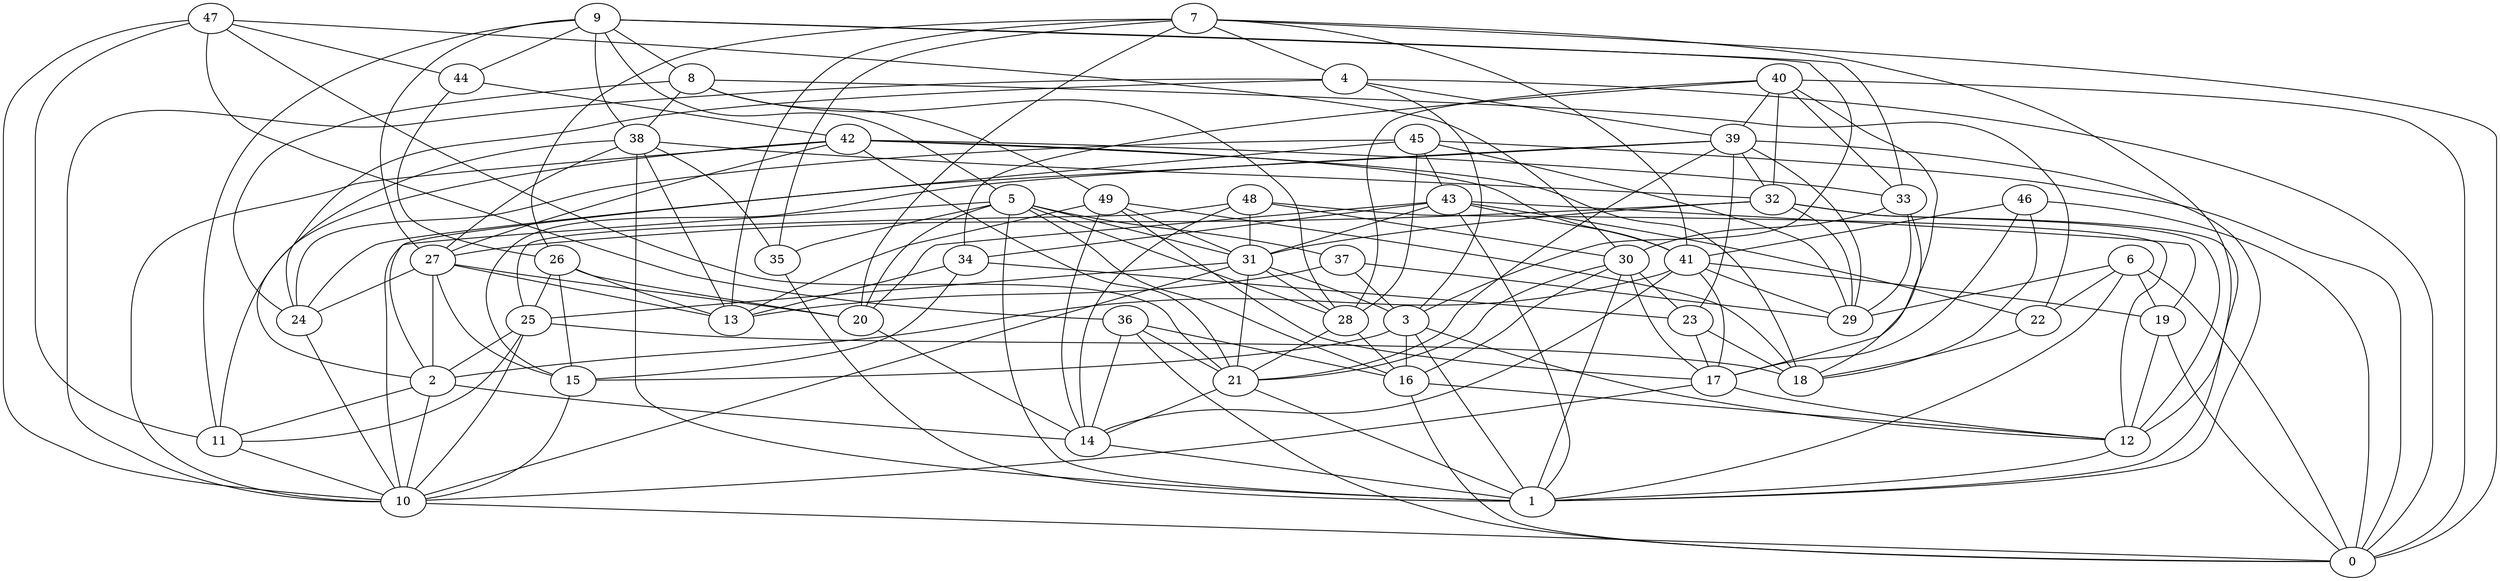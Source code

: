digraph GG_graph {

subgraph G_graph {
edge [color = black]
"43" -> "22" [dir = none]
"43" -> "1" [dir = none]
"43" -> "34" [dir = none]
"31" -> "21" [dir = none]
"31" -> "28" [dir = none]
"31" -> "10" [dir = none]
"31" -> "3" [dir = none]
"25" -> "18" [dir = none]
"25" -> "11" [dir = none]
"25" -> "10" [dir = none]
"25" -> "2" [dir = none]
"2" -> "14" [dir = none]
"2" -> "11" [dir = none]
"34" -> "23" [dir = none]
"14" -> "1" [dir = none]
"20" -> "14" [dir = none]
"30" -> "1" [dir = none]
"30" -> "21" [dir = none]
"30" -> "17" [dir = none]
"3" -> "1" [dir = none]
"45" -> "29" [dir = none]
"45" -> "0" [dir = none]
"45" -> "28" [dir = none]
"6" -> "19" [dir = none]
"6" -> "22" [dir = none]
"6" -> "0" [dir = none]
"6" -> "1" [dir = none]
"9" -> "38" [dir = none]
"9" -> "8" [dir = none]
"9" -> "33" [dir = none]
"9" -> "11" [dir = none]
"33" -> "29" [dir = none]
"33" -> "18" [dir = none]
"46" -> "17" [dir = none]
"46" -> "41" [dir = none]
"46" -> "0" [dir = none]
"49" -> "18" [dir = none]
"49" -> "13" [dir = none]
"42" -> "41" [dir = none]
"42" -> "11" [dir = none]
"42" -> "21" [dir = none]
"28" -> "16" [dir = none]
"28" -> "21" [dir = none]
"41" -> "19" [dir = none]
"7" -> "4" [dir = none]
"7" -> "35" [dir = none]
"7" -> "0" [dir = none]
"7" -> "12" [dir = none]
"10" -> "0" [dir = none]
"27" -> "15" [dir = none]
"27" -> "24" [dir = none]
"47" -> "10" [dir = none]
"47" -> "11" [dir = none]
"47" -> "36" [dir = none]
"47" -> "44" [dir = none]
"26" -> "13" [dir = none]
"26" -> "25" [dir = none]
"26" -> "20" [dir = none]
"32" -> "12" [dir = none]
"32" -> "1" [dir = none]
"32" -> "27" [dir = none]
"32" -> "31" [dir = none]
"32" -> "29" [dir = none]
"40" -> "17" [dir = none]
"40" -> "28" [dir = none]
"17" -> "10" [dir = none]
"22" -> "18" [dir = none]
"36" -> "0" [dir = none]
"36" -> "16" [dir = none]
"5" -> "20" [dir = none]
"5" -> "10" [dir = none]
"5" -> "1" [dir = none]
"5" -> "31" [dir = none]
"5" -> "35" [dir = none]
"5" -> "37" [dir = none]
"23" -> "18" [dir = none]
"24" -> "10" [dir = none]
"37" -> "29" [dir = none]
"4" -> "10" [dir = none]
"8" -> "22" [dir = none]
"8" -> "38" [dir = none]
"38" -> "2" [dir = none]
"38" -> "35" [dir = none]
"38" -> "1" [dir = none]
"38" -> "32" [dir = none]
"38" -> "13" [dir = none]
"48" -> "30" [dir = none]
"48" -> "31" [dir = none]
"48" -> "12" [dir = none]
"11" -> "10" [dir = none]
"39" -> "23" [dir = none]
"39" -> "1" [dir = none]
"39" -> "29" [dir = none]
"39" -> "15" [dir = none]
"39" -> "24" [dir = none]
"44" -> "42" [dir = none]
"12" -> "1" [dir = none]
"19" -> "12" [dir = none]
"16" -> "0" [dir = none]
"5" -> "16" [dir = none]
"34" -> "15" [dir = none]
"42" -> "27" [dir = none]
"9" -> "3" [dir = none]
"39" -> "21" [dir = none]
"49" -> "17" [dir = none]
"41" -> "17" [dir = none]
"37" -> "13" [dir = none]
"40" -> "33" [dir = none]
"9" -> "44" [dir = none]
"37" -> "3" [dir = none]
"44" -> "26" [dir = none]
"43" -> "20" [dir = none]
"16" -> "12" [dir = none]
"40" -> "32" [dir = none]
"47" -> "21" [dir = none]
"30" -> "16" [dir = none]
"35" -> "1" [dir = none]
"27" -> "2" [dir = none]
"23" -> "17" [dir = none]
"47" -> "30" [dir = none]
"26" -> "15" [dir = none]
"4" -> "0" [dir = none]
"3" -> "12" [dir = none]
"45" -> "2" [dir = none]
"8" -> "24" [dir = none]
"9" -> "27" [dir = none]
"41" -> "29" [dir = none]
"27" -> "13" [dir = none]
"27" -> "20" [dir = none]
"41" -> "2" [dir = none]
"42" -> "18" [dir = none]
"9" -> "5" [dir = none]
"36" -> "14" [dir = none]
"5" -> "28" [dir = none]
"42" -> "10" [dir = none]
"3" -> "16" [dir = none]
"17" -> "12" [dir = none]
"49" -> "14" [dir = none]
"7" -> "13" [dir = none]
"2" -> "10" [dir = none]
"36" -> "21" [dir = none]
"42" -> "33" [dir = none]
"7" -> "41" [dir = none]
"45" -> "24" [dir = none]
"6" -> "29" [dir = none]
"31" -> "25" [dir = none]
"4" -> "24" [dir = none]
"38" -> "27" [dir = none]
"40" -> "34" [dir = none]
"46" -> "18" [dir = none]
"30" -> "23" [dir = none]
"7" -> "26" [dir = none]
"49" -> "31" [dir = none]
"34" -> "13" [dir = none]
"21" -> "14" [dir = none]
"33" -> "30" [dir = none]
"43" -> "31" [dir = none]
"8" -> "28" [dir = none]
"15" -> "10" [dir = none]
"39" -> "32" [dir = none]
"4" -> "39" [dir = none]
"43" -> "19" [dir = none]
"19" -> "0" [dir = none]
"8" -> "49" [dir = none]
"43" -> "41" [dir = none]
"48" -> "14" [dir = none]
"3" -> "15" [dir = none]
"40" -> "39" [dir = none]
"48" -> "25" [dir = none]
"41" -> "14" [dir = none]
"4" -> "3" [dir = none]
"21" -> "1" [dir = none]
"7" -> "20" [dir = none]
"40" -> "0" [dir = none]
"45" -> "43" [dir = none]
}

}
